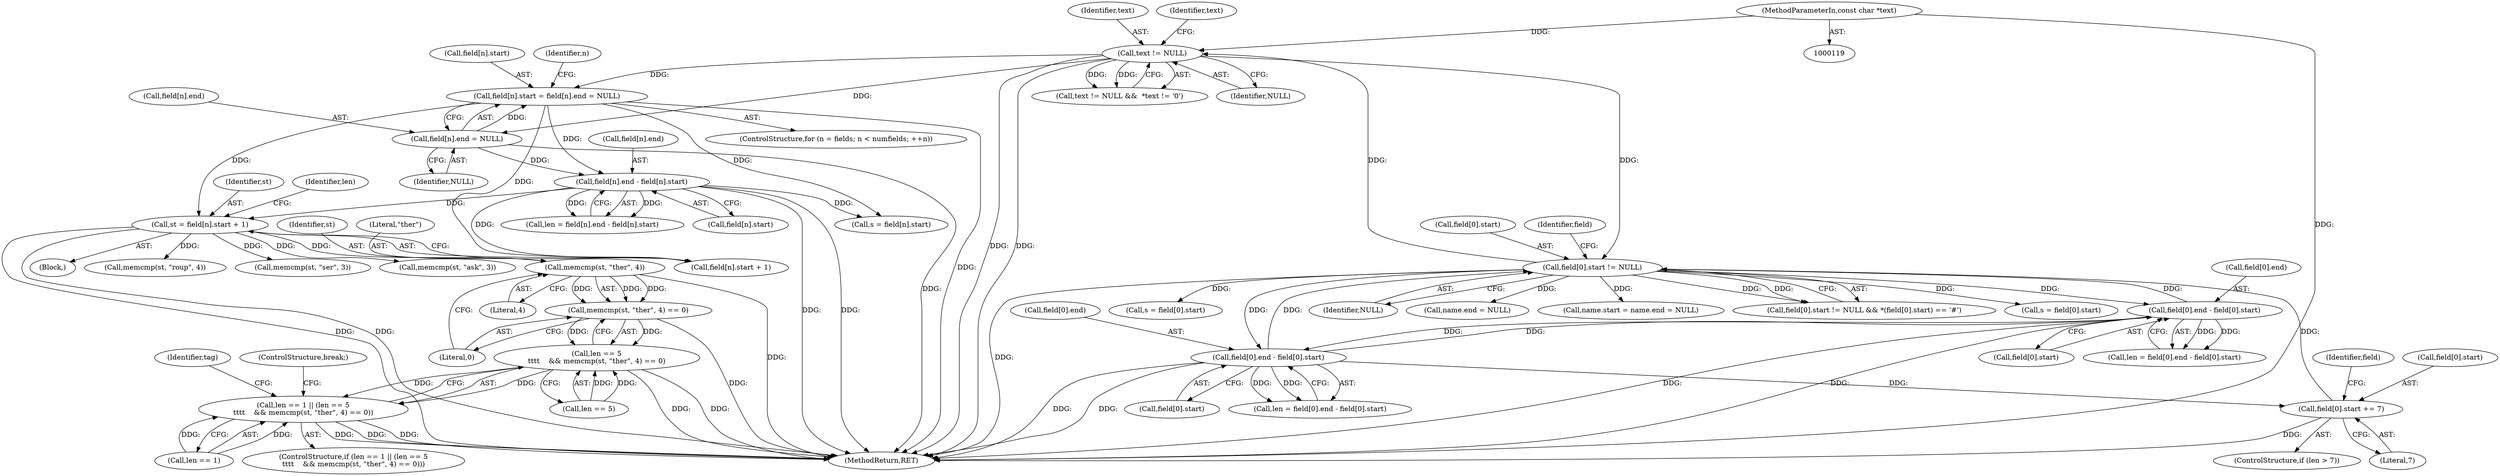 digraph "0_libarchive_15bf44fd2c1ad0e3fd87048b3fcc90c4dcff1175@API" {
"1000493" [label="(Call,memcmp(st, \"ther\", 4))"];
"1000407" [label="(Call,st = field[n].start + 1)"];
"1000228" [label="(Call,field[n].start = field[n].end = NULL)"];
"1000234" [label="(Call,field[n].end = NULL)"];
"1000171" [label="(Call,text != NULL)"];
"1000121" [label="(MethodParameterIn,const char *text)"];
"1000243" [label="(Call,field[0].start != NULL)"];
"1000693" [label="(Call,field[0].end - field[0].start)"];
"1000296" [label="(Call,field[0].end - field[0].start)"];
"1000337" [label="(Call,field[0].start += 7)"];
"1000418" [label="(Call,field[n].end - field[n].start)"];
"1000492" [label="(Call,memcmp(st, \"ther\", 4) == 0)"];
"1000488" [label="(Call,len == 5\n\t\t\t\t    && memcmp(st, \"ther\", 4) == 0)"];
"1000484" [label="(Call,len == 1 || (len == 5\n\t\t\t\t    && memcmp(st, \"ther\", 4) == 0))"];
"1000493" [label="(Call,memcmp(st, \"ther\", 4))"];
"1000235" [label="(Call,field[n].end)"];
"1000249" [label="(Identifier,NULL)"];
"1000497" [label="(Literal,0)"];
"1000302" [label="(Call,field[0].start)"];
"1000343" [label="(Literal,7)"];
"1000244" [label="(Call,field[0].start)"];
"1000473" [label="(Call,memcmp(st, \"roup\", 4))"];
"1000693" [label="(Call,field[0].end - field[0].start)"];
"1000121" [label="(MethodParameterIn,const char *text)"];
"1000419" [label="(Call,field[n].end)"];
"1000171" [label="(Call,text != NULL)"];
"1000338" [label="(Call,field[0].start)"];
"1000495" [label="(Literal,\"ther\")"];
"1000170" [label="(Call,text != NULL &&  *text != '\0')"];
"1000219" [label="(ControlStructure,for (n = fields; n < numfields; ++n))"];
"1000277" [label="(Call,name.end = NULL)"];
"1000418" [label="(Call,field[n].end - field[n].start)"];
"1000694" [label="(Call,field[0].end)"];
"1000484" [label="(Call,len == 1 || (len == 5\n\t\t\t\t    && memcmp(st, \"ther\", 4) == 0))"];
"1000355" [label="(Identifier,field)"];
"1000333" [label="(ControlStructure,if (len > 7))"];
"1000417" [label="(Identifier,len)"];
"1000453" [label="(Call,memcmp(st, \"ser\", 3))"];
"1000337" [label="(Call,field[0].start += 7)"];
"1000273" [label="(Call,name.start = name.end = NULL)"];
"1000243" [label="(Call,field[0].start != NULL)"];
"1000240" [label="(Identifier,NULL)"];
"1000513" [label="(Call,memcmp(st, \"ask\", 3))"];
"1000172" [label="(Identifier,text)"];
"1000254" [label="(Identifier,field)"];
"1000699" [label="(Call,field[0].start)"];
"1000242" [label="(Call,field[0].start != NULL && *(field[0].start) == '#')"];
"1000409" [label="(Call,field[n].start + 1)"];
"1000294" [label="(Call,len = field[0].end - field[0].start)"];
"1000297" [label="(Call,field[0].end)"];
"1000691" [label="(Call,len = field[0].end - field[0].start)"];
"1000424" [label="(Call,field[n].start)"];
"1000173" [label="(Identifier,NULL)"];
"1000234" [label="(Call,field[n].end = NULL)"];
"1000229" [label="(Call,field[n].start)"];
"1000286" [label="(Block,)"];
"1000485" [label="(Call,len == 1)"];
"1000408" [label="(Identifier,st)"];
"1000228" [label="(Call,field[n].start = field[n].end = NULL)"];
"1000296" [label="(Call,field[0].end - field[0].start)"];
"1000488" [label="(Call,len == 5\n\t\t\t\t    && memcmp(st, \"ther\", 4) == 0)"];
"1000489" [label="(Call,len == 5)"];
"1000416" [label="(Call,len = field[n].end - field[n].start)"];
"1000227" [label="(Identifier,n)"];
"1000499" [label="(Identifier,tag)"];
"1000176" [label="(Identifier,text)"];
"1000494" [label="(Identifier,st)"];
"1000407" [label="(Call,st = field[n].start + 1)"];
"1000287" [label="(Call,s = field[0].start)"];
"1000496" [label="(Literal,4)"];
"1000501" [label="(ControlStructure,break;)"];
"1001007" [label="(MethodReturn,RET)"];
"1000483" [label="(ControlStructure,if (len == 1 || (len == 5\n\t\t\t\t    && memcmp(st, \"ther\", 4) == 0)))"];
"1000400" [label="(Call,s = field[n].start)"];
"1000492" [label="(Call,memcmp(st, \"ther\", 4) == 0)"];
"1000684" [label="(Call,s = field[0].start)"];
"1000493" -> "1000492"  [label="AST: "];
"1000493" -> "1000496"  [label="CFG: "];
"1000494" -> "1000493"  [label="AST: "];
"1000495" -> "1000493"  [label="AST: "];
"1000496" -> "1000493"  [label="AST: "];
"1000497" -> "1000493"  [label="CFG: "];
"1000493" -> "1001007"  [label="DDG: "];
"1000493" -> "1000492"  [label="DDG: "];
"1000493" -> "1000492"  [label="DDG: "];
"1000493" -> "1000492"  [label="DDG: "];
"1000407" -> "1000493"  [label="DDG: "];
"1000407" -> "1000286"  [label="AST: "];
"1000407" -> "1000409"  [label="CFG: "];
"1000408" -> "1000407"  [label="AST: "];
"1000409" -> "1000407"  [label="AST: "];
"1000417" -> "1000407"  [label="CFG: "];
"1000407" -> "1001007"  [label="DDG: "];
"1000407" -> "1001007"  [label="DDG: "];
"1000228" -> "1000407"  [label="DDG: "];
"1000418" -> "1000407"  [label="DDG: "];
"1000407" -> "1000453"  [label="DDG: "];
"1000407" -> "1000473"  [label="DDG: "];
"1000407" -> "1000513"  [label="DDG: "];
"1000228" -> "1000219"  [label="AST: "];
"1000228" -> "1000234"  [label="CFG: "];
"1000229" -> "1000228"  [label="AST: "];
"1000234" -> "1000228"  [label="AST: "];
"1000227" -> "1000228"  [label="CFG: "];
"1000228" -> "1001007"  [label="DDG: "];
"1000234" -> "1000228"  [label="DDG: "];
"1000171" -> "1000228"  [label="DDG: "];
"1000228" -> "1000400"  [label="DDG: "];
"1000228" -> "1000409"  [label="DDG: "];
"1000228" -> "1000418"  [label="DDG: "];
"1000234" -> "1000240"  [label="CFG: "];
"1000235" -> "1000234"  [label="AST: "];
"1000240" -> "1000234"  [label="AST: "];
"1000234" -> "1001007"  [label="DDG: "];
"1000171" -> "1000234"  [label="DDG: "];
"1000234" -> "1000418"  [label="DDG: "];
"1000171" -> "1000170"  [label="AST: "];
"1000171" -> "1000173"  [label="CFG: "];
"1000172" -> "1000171"  [label="AST: "];
"1000173" -> "1000171"  [label="AST: "];
"1000176" -> "1000171"  [label="CFG: "];
"1000170" -> "1000171"  [label="CFG: "];
"1000171" -> "1001007"  [label="DDG: "];
"1000171" -> "1001007"  [label="DDG: "];
"1000171" -> "1000170"  [label="DDG: "];
"1000171" -> "1000170"  [label="DDG: "];
"1000121" -> "1000171"  [label="DDG: "];
"1000243" -> "1000171"  [label="DDG: "];
"1000171" -> "1000243"  [label="DDG: "];
"1000121" -> "1000119"  [label="AST: "];
"1000121" -> "1001007"  [label="DDG: "];
"1000243" -> "1000242"  [label="AST: "];
"1000243" -> "1000249"  [label="CFG: "];
"1000244" -> "1000243"  [label="AST: "];
"1000249" -> "1000243"  [label="AST: "];
"1000254" -> "1000243"  [label="CFG: "];
"1000242" -> "1000243"  [label="CFG: "];
"1000243" -> "1001007"  [label="DDG: "];
"1000243" -> "1000242"  [label="DDG: "];
"1000243" -> "1000242"  [label="DDG: "];
"1000693" -> "1000243"  [label="DDG: "];
"1000337" -> "1000243"  [label="DDG: "];
"1000296" -> "1000243"  [label="DDG: "];
"1000243" -> "1000273"  [label="DDG: "];
"1000243" -> "1000277"  [label="DDG: "];
"1000243" -> "1000287"  [label="DDG: "];
"1000243" -> "1000296"  [label="DDG: "];
"1000243" -> "1000684"  [label="DDG: "];
"1000243" -> "1000693"  [label="DDG: "];
"1000693" -> "1000691"  [label="AST: "];
"1000693" -> "1000699"  [label="CFG: "];
"1000694" -> "1000693"  [label="AST: "];
"1000699" -> "1000693"  [label="AST: "];
"1000691" -> "1000693"  [label="CFG: "];
"1000693" -> "1001007"  [label="DDG: "];
"1000693" -> "1001007"  [label="DDG: "];
"1000693" -> "1000296"  [label="DDG: "];
"1000693" -> "1000691"  [label="DDG: "];
"1000693" -> "1000691"  [label="DDG: "];
"1000296" -> "1000693"  [label="DDG: "];
"1000296" -> "1000294"  [label="AST: "];
"1000296" -> "1000302"  [label="CFG: "];
"1000297" -> "1000296"  [label="AST: "];
"1000302" -> "1000296"  [label="AST: "];
"1000294" -> "1000296"  [label="CFG: "];
"1000296" -> "1001007"  [label="DDG: "];
"1000296" -> "1001007"  [label="DDG: "];
"1000296" -> "1000294"  [label="DDG: "];
"1000296" -> "1000294"  [label="DDG: "];
"1000296" -> "1000337"  [label="DDG: "];
"1000337" -> "1000333"  [label="AST: "];
"1000337" -> "1000343"  [label="CFG: "];
"1000338" -> "1000337"  [label="AST: "];
"1000343" -> "1000337"  [label="AST: "];
"1000355" -> "1000337"  [label="CFG: "];
"1000337" -> "1001007"  [label="DDG: "];
"1000418" -> "1000416"  [label="AST: "];
"1000418" -> "1000424"  [label="CFG: "];
"1000419" -> "1000418"  [label="AST: "];
"1000424" -> "1000418"  [label="AST: "];
"1000416" -> "1000418"  [label="CFG: "];
"1000418" -> "1001007"  [label="DDG: "];
"1000418" -> "1001007"  [label="DDG: "];
"1000418" -> "1000400"  [label="DDG: "];
"1000418" -> "1000409"  [label="DDG: "];
"1000418" -> "1000416"  [label="DDG: "];
"1000418" -> "1000416"  [label="DDG: "];
"1000492" -> "1000488"  [label="AST: "];
"1000492" -> "1000497"  [label="CFG: "];
"1000497" -> "1000492"  [label="AST: "];
"1000488" -> "1000492"  [label="CFG: "];
"1000492" -> "1001007"  [label="DDG: "];
"1000492" -> "1000488"  [label="DDG: "];
"1000492" -> "1000488"  [label="DDG: "];
"1000488" -> "1000484"  [label="AST: "];
"1000488" -> "1000489"  [label="CFG: "];
"1000489" -> "1000488"  [label="AST: "];
"1000484" -> "1000488"  [label="CFG: "];
"1000488" -> "1001007"  [label="DDG: "];
"1000488" -> "1001007"  [label="DDG: "];
"1000488" -> "1000484"  [label="DDG: "];
"1000488" -> "1000484"  [label="DDG: "];
"1000489" -> "1000488"  [label="DDG: "];
"1000489" -> "1000488"  [label="DDG: "];
"1000484" -> "1000483"  [label="AST: "];
"1000484" -> "1000485"  [label="CFG: "];
"1000485" -> "1000484"  [label="AST: "];
"1000499" -> "1000484"  [label="CFG: "];
"1000501" -> "1000484"  [label="CFG: "];
"1000484" -> "1001007"  [label="DDG: "];
"1000484" -> "1001007"  [label="DDG: "];
"1000484" -> "1001007"  [label="DDG: "];
"1000485" -> "1000484"  [label="DDG: "];
"1000485" -> "1000484"  [label="DDG: "];
}
